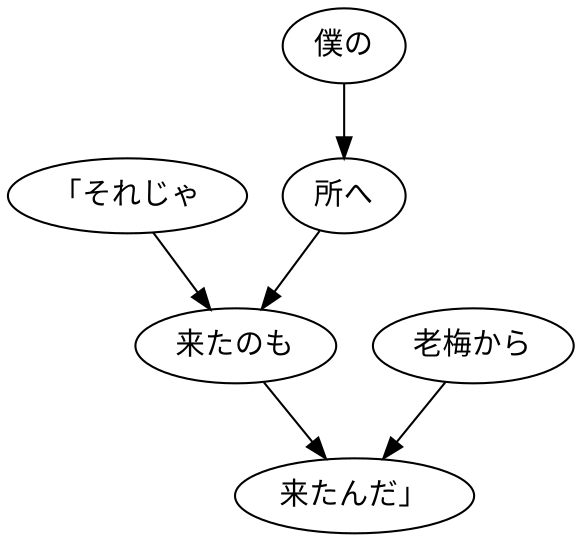 digraph graph6169 {
	node0 [label="「それじゃ"];
	node1 [label="僕の"];
	node2 [label="所へ"];
	node3 [label="来たのも"];
	node4 [label="老梅から"];
	node5 [label="来たんだ」"];
	node0 -> node3;
	node1 -> node2;
	node2 -> node3;
	node3 -> node5;
	node4 -> node5;
}
